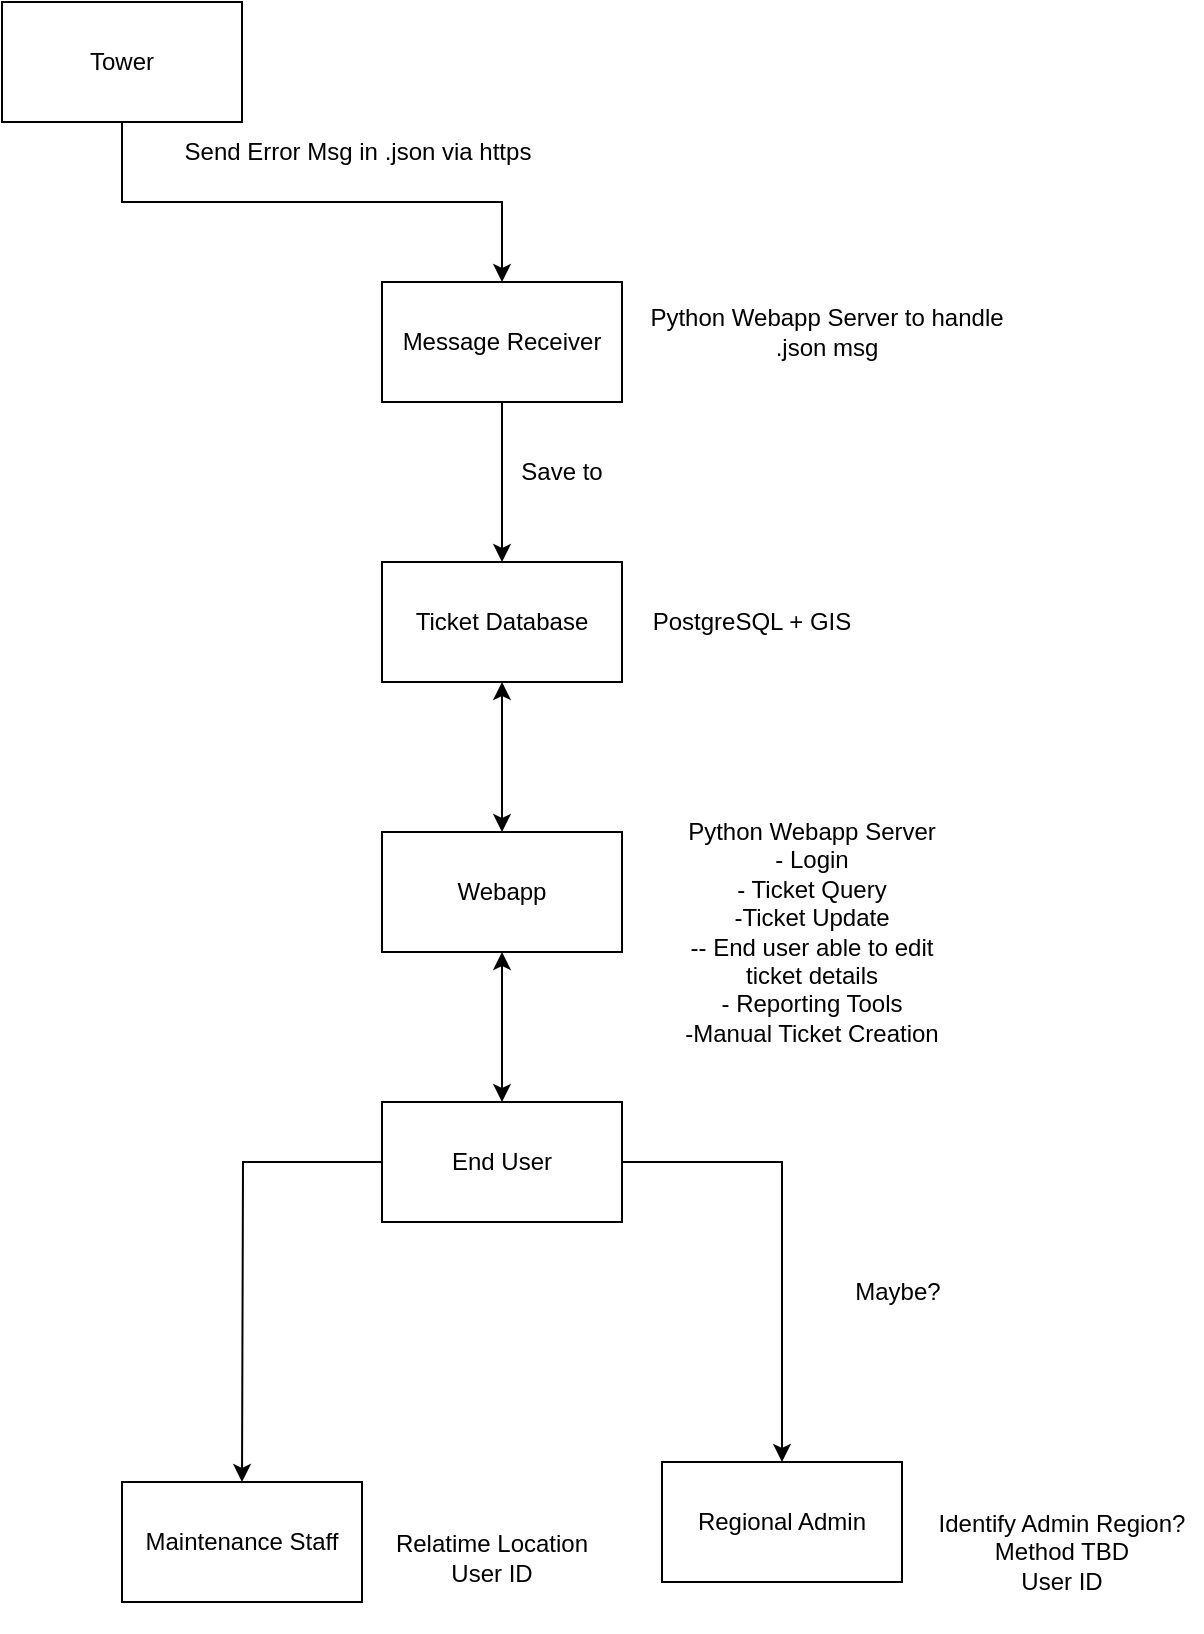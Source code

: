 <mxfile version="19.0.3" type="device"><diagram id="GBmEcaQV8cMazdjy48rS" name="Page-1"><mxGraphModel dx="752" dy="778" grid="1" gridSize="10" guides="1" tooltips="1" connect="1" arrows="1" fold="1" page="1" pageScale="1" pageWidth="850" pageHeight="1100" math="0" shadow="0"><root><mxCell id="0"/><mxCell id="1" parent="0"/><mxCell id="bS7WZHTYZI7QhAaYwg2x-1" style="edgeStyle=orthogonalEdgeStyle;rounded=0;orthogonalLoop=1;jettySize=auto;html=1;exitX=0.5;exitY=1;exitDx=0;exitDy=0;" edge="1" parent="1" source="bS7WZHTYZI7QhAaYwg2x-2" target="bS7WZHTYZI7QhAaYwg2x-4"><mxGeometry relative="1" as="geometry"/></mxCell><mxCell id="bS7WZHTYZI7QhAaYwg2x-2" value="&lt;div&gt;Tower&lt;/div&gt;" style="rounded=0;whiteSpace=wrap;html=1;" vertex="1" parent="1"><mxGeometry x="80" y="10" width="120" height="60" as="geometry"/></mxCell><mxCell id="bS7WZHTYZI7QhAaYwg2x-3" value="" style="edgeStyle=orthogonalEdgeStyle;rounded=0;orthogonalLoop=1;jettySize=auto;html=1;" edge="1" parent="1" source="bS7WZHTYZI7QhAaYwg2x-4" target="bS7WZHTYZI7QhAaYwg2x-5"><mxGeometry relative="1" as="geometry"/></mxCell><mxCell id="bS7WZHTYZI7QhAaYwg2x-4" value="&lt;div&gt;Message Receiver&lt;/div&gt;" style="rounded=0;whiteSpace=wrap;html=1;" vertex="1" parent="1"><mxGeometry x="270" y="150" width="120" height="60" as="geometry"/></mxCell><mxCell id="bS7WZHTYZI7QhAaYwg2x-5" value="Ticket Database" style="whiteSpace=wrap;html=1;rounded=0;" vertex="1" parent="1"><mxGeometry x="270" y="290" width="120" height="60" as="geometry"/></mxCell><mxCell id="bS7WZHTYZI7QhAaYwg2x-6" value="Save to" style="text;html=1;strokeColor=none;fillColor=none;align=center;verticalAlign=middle;whiteSpace=wrap;rounded=0;" vertex="1" parent="1"><mxGeometry x="270" y="230" width="180" height="30" as="geometry"/></mxCell><mxCell id="bS7WZHTYZI7QhAaYwg2x-7" value="&lt;div&gt;Webapp&lt;/div&gt;" style="rounded=0;whiteSpace=wrap;html=1;" vertex="1" parent="1"><mxGeometry x="270" y="425" width="120" height="60" as="geometry"/></mxCell><mxCell id="bS7WZHTYZI7QhAaYwg2x-8" style="edgeStyle=orthogonalEdgeStyle;rounded=0;orthogonalLoop=1;jettySize=auto;html=1;entryX=0.5;entryY=0;entryDx=0;entryDy=0;" edge="1" parent="1" source="bS7WZHTYZI7QhAaYwg2x-10" target="bS7WZHTYZI7QhAaYwg2x-12"><mxGeometry relative="1" as="geometry"><mxPoint x="550" y="740" as="targetPoint"/></mxGeometry></mxCell><mxCell id="bS7WZHTYZI7QhAaYwg2x-9" style="edgeStyle=orthogonalEdgeStyle;rounded=0;orthogonalLoop=1;jettySize=auto;html=1;" edge="1" parent="1" source="bS7WZHTYZI7QhAaYwg2x-10"><mxGeometry relative="1" as="geometry"><mxPoint x="200.0" y="750" as="targetPoint"/></mxGeometry></mxCell><mxCell id="bS7WZHTYZI7QhAaYwg2x-10" value="End User" style="rounded=0;whiteSpace=wrap;html=1;" vertex="1" parent="1"><mxGeometry x="270" y="560" width="120" height="60" as="geometry"/></mxCell><mxCell id="bS7WZHTYZI7QhAaYwg2x-11" value="Maintenance Staff" style="rounded=0;whiteSpace=wrap;html=1;" vertex="1" parent="1"><mxGeometry x="140" y="750" width="120" height="60" as="geometry"/></mxCell><mxCell id="bS7WZHTYZI7QhAaYwg2x-12" value="Regional Admin" style="rounded=0;whiteSpace=wrap;html=1;" vertex="1" parent="1"><mxGeometry x="410" y="740" width="120" height="60" as="geometry"/></mxCell><mxCell id="bS7WZHTYZI7QhAaYwg2x-13" value="Maybe?" style="text;html=1;strokeColor=none;fillColor=none;align=center;verticalAlign=middle;whiteSpace=wrap;rounded=0;" vertex="1" parent="1"><mxGeometry x="497.5" y="640" width="60" height="30" as="geometry"/></mxCell><mxCell id="bS7WZHTYZI7QhAaYwg2x-14" value="Send Error Msg in .json via https" style="text;html=1;strokeColor=none;fillColor=none;align=center;verticalAlign=middle;whiteSpace=wrap;rounded=0;" vertex="1" parent="1"><mxGeometry x="140" y="70" width="236" height="30" as="geometry"/></mxCell><mxCell id="bS7WZHTYZI7QhAaYwg2x-15" value="" style="endArrow=classic;startArrow=classic;html=1;rounded=0;entryX=0.5;entryY=1;entryDx=0;entryDy=0;exitX=0.5;exitY=0;exitDx=0;exitDy=0;" edge="1" parent="1" source="bS7WZHTYZI7QhAaYwg2x-7" target="bS7WZHTYZI7QhAaYwg2x-5"><mxGeometry width="50" height="50" relative="1" as="geometry"><mxPoint x="280" y="410" as="sourcePoint"/><mxPoint x="330" y="360" as="targetPoint"/></mxGeometry></mxCell><mxCell id="bS7WZHTYZI7QhAaYwg2x-16" value="" style="endArrow=classic;startArrow=classic;html=1;rounded=0;entryX=0.5;entryY=1;entryDx=0;entryDy=0;exitX=0.5;exitY=0;exitDx=0;exitDy=0;" edge="1" parent="1" source="bS7WZHTYZI7QhAaYwg2x-10" target="bS7WZHTYZI7QhAaYwg2x-7"><mxGeometry width="50" height="50" relative="1" as="geometry"><mxPoint x="340" y="550" as="sourcePoint"/><mxPoint x="330" y="360" as="targetPoint"/></mxGeometry></mxCell><mxCell id="bS7WZHTYZI7QhAaYwg2x-17" value="&lt;div&gt;Python Webapp Server to handle .json msg&lt;br&gt;&lt;/div&gt;" style="text;html=1;strokeColor=none;fillColor=none;align=center;verticalAlign=middle;whiteSpace=wrap;rounded=0;" vertex="1" parent="1"><mxGeometry x="395" y="160" width="195" height="30" as="geometry"/></mxCell><mxCell id="bS7WZHTYZI7QhAaYwg2x-18" value="PostgreSQL + GIS" style="text;html=1;strokeColor=none;fillColor=none;align=center;verticalAlign=middle;whiteSpace=wrap;rounded=0;" vertex="1" parent="1"><mxGeometry x="400" y="305" width="110" height="30" as="geometry"/></mxCell><mxCell id="bS7WZHTYZI7QhAaYwg2x-19" value="&lt;div&gt;Python Webapp Server&lt;/div&gt;&lt;div&gt;- Login&lt;/div&gt;&lt;div&gt;- Ticket Query&lt;/div&gt;&lt;div&gt;-Ticket Update&lt;/div&gt;&lt;div&gt;-- End user able to edit ticket details&lt;br&gt;&lt;/div&gt;&lt;div&gt;- Reporting Tools&lt;/div&gt;&lt;div&gt;-Manual Ticket Creation&lt;br&gt;&lt;/div&gt;" style="text;html=1;strokeColor=none;fillColor=none;align=center;verticalAlign=middle;whiteSpace=wrap;rounded=0;" vertex="1" parent="1"><mxGeometry x="410" y="440" width="150" height="70" as="geometry"/></mxCell><mxCell id="bS7WZHTYZI7QhAaYwg2x-20" value="&lt;div&gt;Relatime Location&lt;/div&gt;User ID" style="text;html=1;strokeColor=none;fillColor=none;align=center;verticalAlign=middle;whiteSpace=wrap;rounded=0;" vertex="1" parent="1"><mxGeometry x="260" y="750" width="130" height="75" as="geometry"/></mxCell><mxCell id="bS7WZHTYZI7QhAaYwg2x-21" value="&lt;div&gt;Identify Admin Region?&lt;/div&gt;&lt;div&gt;Method TBD&lt;/div&gt;&lt;div&gt;User ID&lt;br&gt;&lt;/div&gt;" style="text;html=1;strokeColor=none;fillColor=none;align=center;verticalAlign=middle;whiteSpace=wrap;rounded=0;" vertex="1" parent="1"><mxGeometry x="540" y="750" width="140" height="70" as="geometry"/></mxCell></root></mxGraphModel></diagram></mxfile>